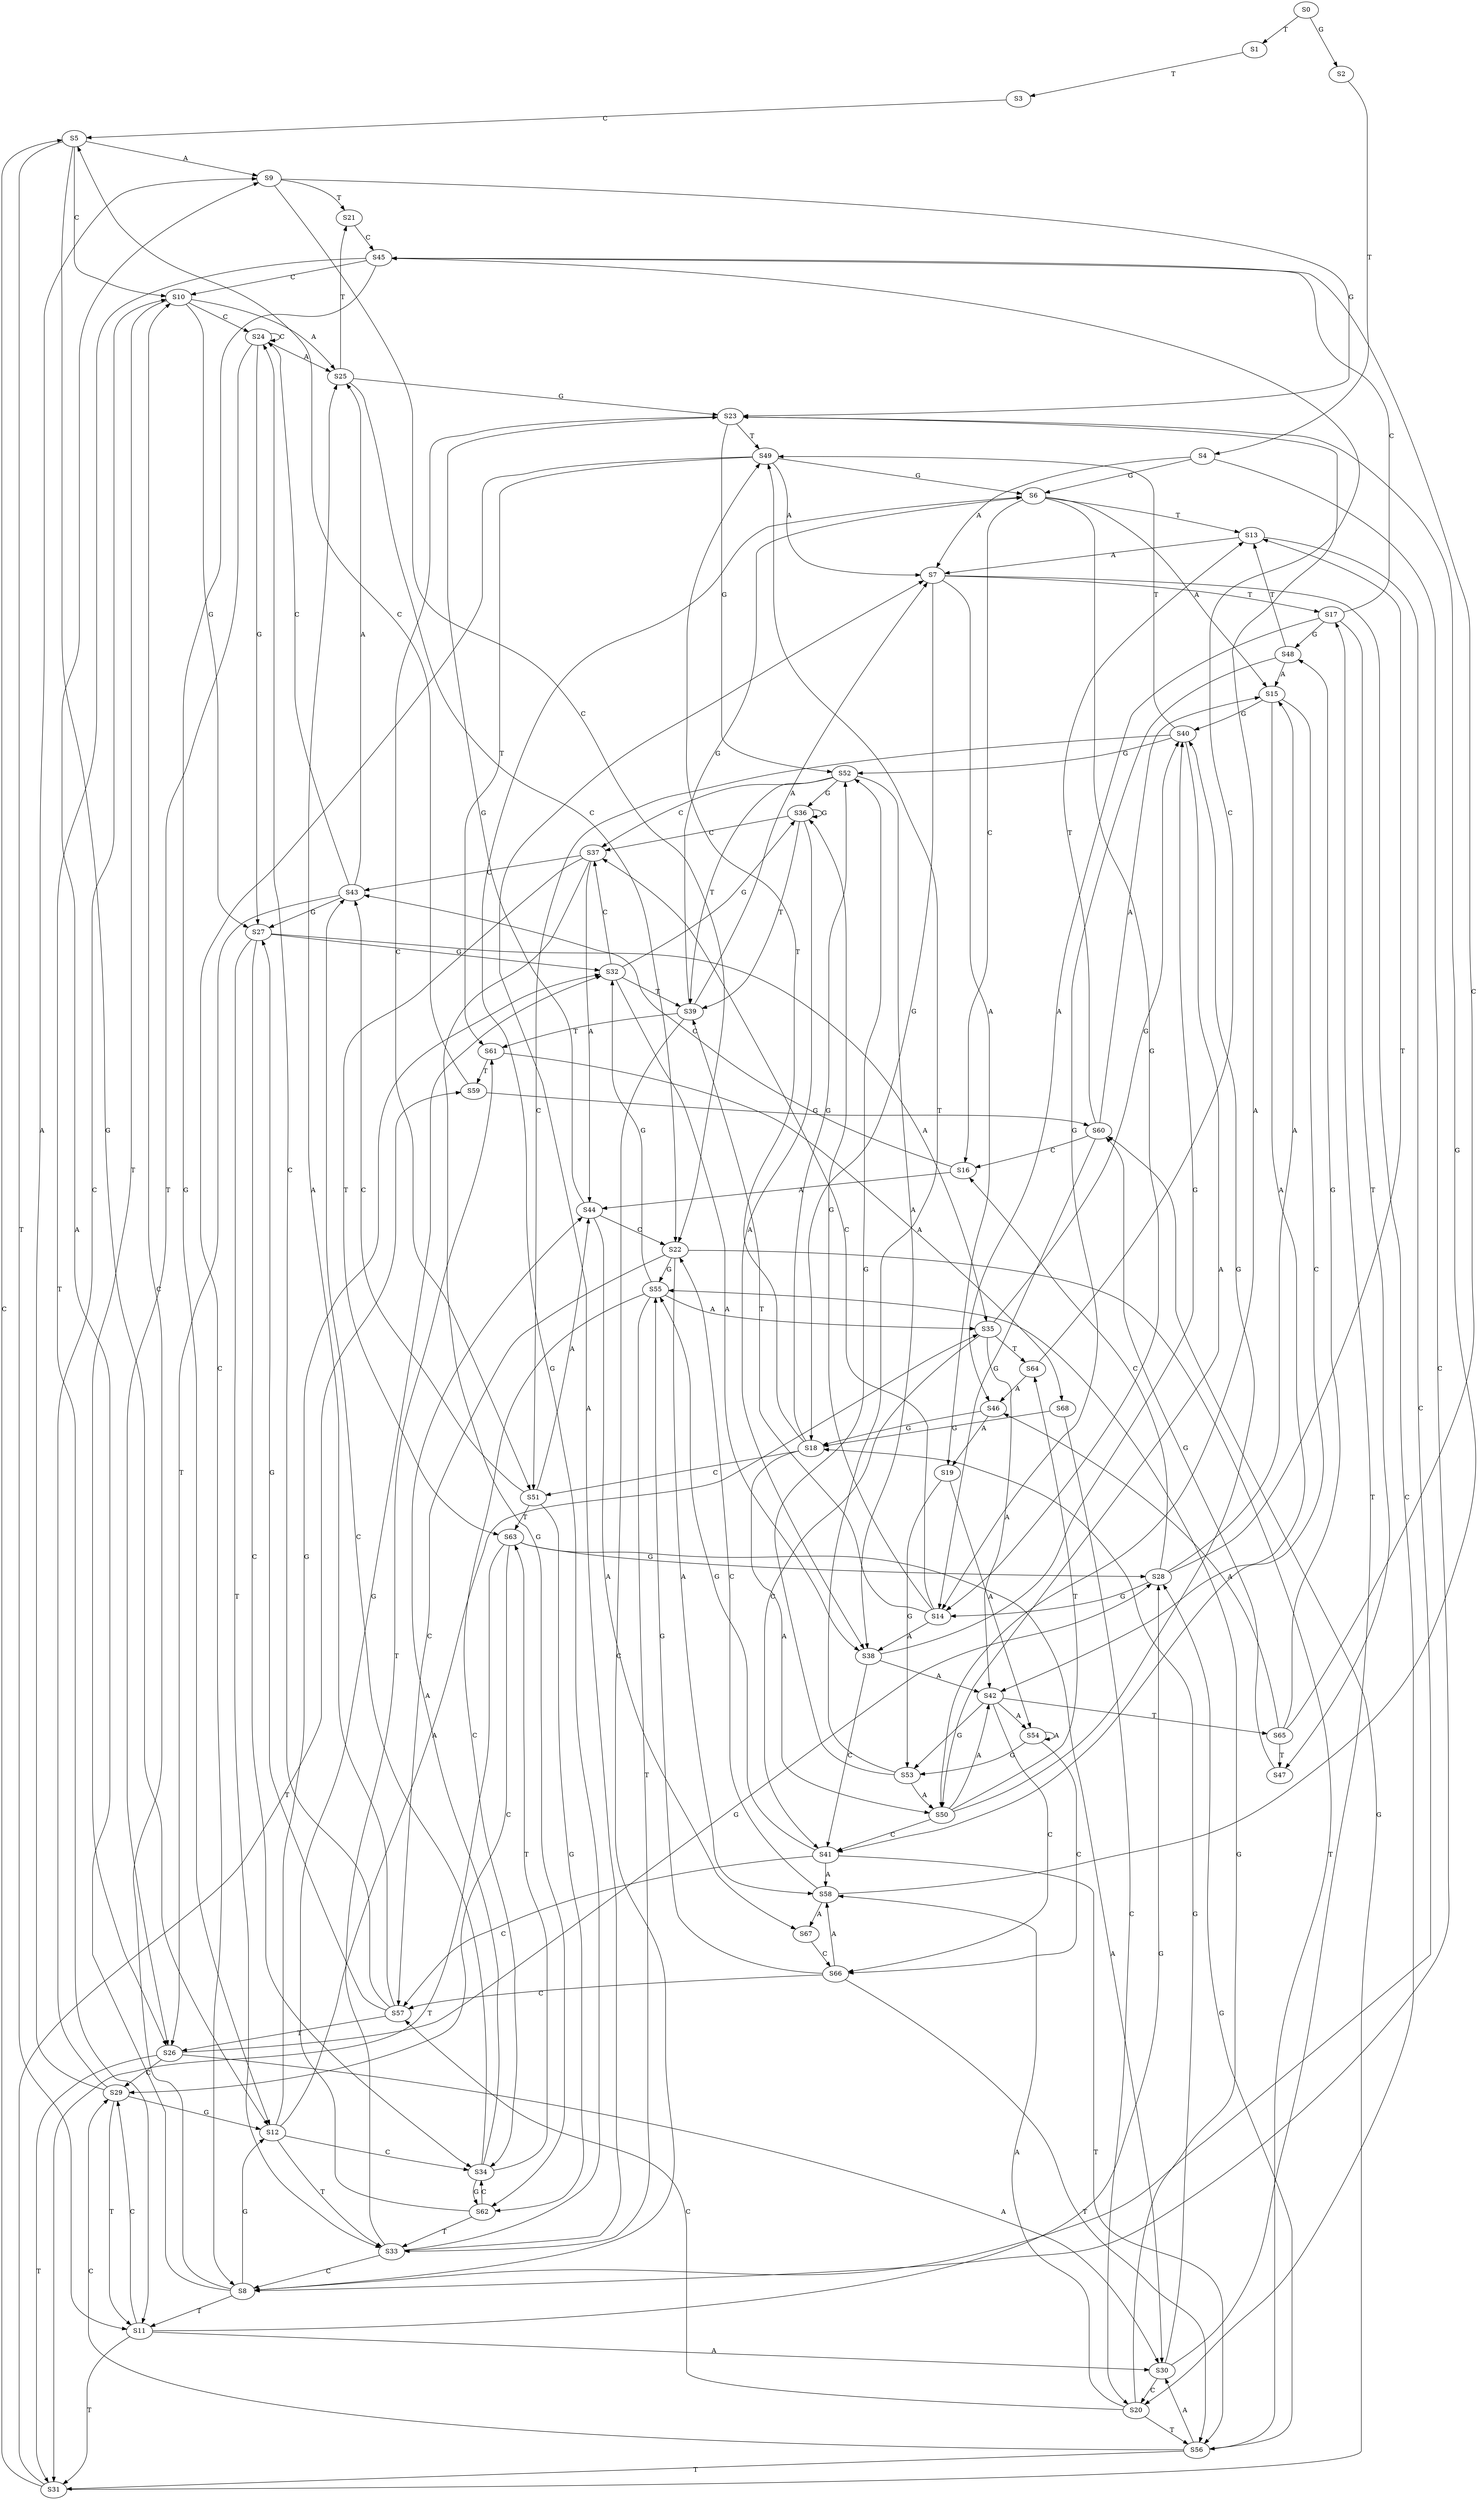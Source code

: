 strict digraph  {
	S0 -> S1 [ label = T ];
	S0 -> S2 [ label = G ];
	S1 -> S3 [ label = T ];
	S2 -> S4 [ label = T ];
	S3 -> S5 [ label = C ];
	S4 -> S6 [ label = G ];
	S4 -> S7 [ label = A ];
	S4 -> S8 [ label = C ];
	S5 -> S9 [ label = A ];
	S5 -> S10 [ label = C ];
	S5 -> S11 [ label = T ];
	S5 -> S12 [ label = G ];
	S6 -> S13 [ label = T ];
	S6 -> S14 [ label = G ];
	S6 -> S15 [ label = A ];
	S6 -> S16 [ label = C ];
	S7 -> S17 [ label = T ];
	S7 -> S18 [ label = G ];
	S7 -> S19 [ label = A ];
	S7 -> S20 [ label = C ];
	S8 -> S11 [ label = T ];
	S8 -> S12 [ label = G ];
	S8 -> S9 [ label = A ];
	S8 -> S10 [ label = C ];
	S9 -> S21 [ label = T ];
	S9 -> S22 [ label = C ];
	S9 -> S23 [ label = G ];
	S10 -> S24 [ label = C ];
	S10 -> S25 [ label = A ];
	S10 -> S26 [ label = T ];
	S10 -> S27 [ label = G ];
	S11 -> S28 [ label = G ];
	S11 -> S29 [ label = C ];
	S11 -> S30 [ label = A ];
	S11 -> S31 [ label = T ];
	S12 -> S32 [ label = G ];
	S12 -> S33 [ label = T ];
	S12 -> S34 [ label = C ];
	S12 -> S35 [ label = A ];
	S13 -> S8 [ label = C ];
	S13 -> S7 [ label = A ];
	S14 -> S36 [ label = G ];
	S14 -> S37 [ label = C ];
	S14 -> S38 [ label = A ];
	S14 -> S39 [ label = T ];
	S15 -> S40 [ label = G ];
	S15 -> S41 [ label = C ];
	S15 -> S42 [ label = A ];
	S16 -> S43 [ label = C ];
	S16 -> S44 [ label = A ];
	S17 -> S45 [ label = C ];
	S17 -> S46 [ label = A ];
	S17 -> S47 [ label = T ];
	S17 -> S48 [ label = G ];
	S18 -> S49 [ label = T ];
	S18 -> S50 [ label = A ];
	S18 -> S51 [ label = C ];
	S18 -> S52 [ label = G ];
	S19 -> S53 [ label = G ];
	S19 -> S54 [ label = A ];
	S20 -> S55 [ label = G ];
	S20 -> S56 [ label = T ];
	S20 -> S57 [ label = C ];
	S20 -> S58 [ label = A ];
	S21 -> S45 [ label = C ];
	S22 -> S56 [ label = T ];
	S22 -> S57 [ label = C ];
	S22 -> S58 [ label = A ];
	S22 -> S55 [ label = G ];
	S23 -> S52 [ label = G ];
	S23 -> S49 [ label = T ];
	S23 -> S50 [ label = A ];
	S23 -> S51 [ label = C ];
	S24 -> S27 [ label = G ];
	S24 -> S24 [ label = C ];
	S24 -> S25 [ label = A ];
	S24 -> S26 [ label = T ];
	S25 -> S23 [ label = G ];
	S25 -> S21 [ label = T ];
	S25 -> S22 [ label = C ];
	S26 -> S28 [ label = G ];
	S26 -> S30 [ label = A ];
	S26 -> S29 [ label = C ];
	S26 -> S31 [ label = T ];
	S27 -> S35 [ label = A ];
	S27 -> S32 [ label = G ];
	S27 -> S33 [ label = T ];
	S27 -> S34 [ label = C ];
	S28 -> S15 [ label = A ];
	S28 -> S16 [ label = C ];
	S28 -> S14 [ label = G ];
	S28 -> S13 [ label = T ];
	S29 -> S11 [ label = T ];
	S29 -> S12 [ label = G ];
	S29 -> S10 [ label = C ];
	S29 -> S9 [ label = A ];
	S30 -> S18 [ label = G ];
	S30 -> S17 [ label = T ];
	S30 -> S20 [ label = C ];
	S31 -> S5 [ label = C ];
	S31 -> S59 [ label = T ];
	S31 -> S60 [ label = G ];
	S32 -> S38 [ label = A ];
	S32 -> S36 [ label = G ];
	S32 -> S37 [ label = C ];
	S32 -> S39 [ label = T ];
	S33 -> S8 [ label = C ];
	S33 -> S7 [ label = A ];
	S33 -> S6 [ label = G ];
	S33 -> S61 [ label = T ];
	S34 -> S62 [ label = G ];
	S34 -> S63 [ label = T ];
	S34 -> S43 [ label = C ];
	S34 -> S44 [ label = A ];
	S35 -> S42 [ label = A ];
	S35 -> S41 [ label = C ];
	S35 -> S40 [ label = G ];
	S35 -> S64 [ label = T ];
	S36 -> S39 [ label = T ];
	S36 -> S37 [ label = C ];
	S36 -> S36 [ label = G ];
	S36 -> S38 [ label = A ];
	S37 -> S63 [ label = T ];
	S37 -> S43 [ label = C ];
	S37 -> S44 [ label = A ];
	S37 -> S62 [ label = G ];
	S38 -> S42 [ label = A ];
	S38 -> S41 [ label = C ];
	S38 -> S40 [ label = G ];
	S39 -> S7 [ label = A ];
	S39 -> S8 [ label = C ];
	S39 -> S6 [ label = G ];
	S39 -> S61 [ label = T ];
	S40 -> S49 [ label = T ];
	S40 -> S50 [ label = A ];
	S40 -> S52 [ label = G ];
	S40 -> S51 [ label = C ];
	S41 -> S56 [ label = T ];
	S41 -> S55 [ label = G ];
	S41 -> S57 [ label = C ];
	S41 -> S58 [ label = A ];
	S42 -> S65 [ label = T ];
	S42 -> S66 [ label = C ];
	S42 -> S54 [ label = A ];
	S42 -> S53 [ label = G ];
	S43 -> S27 [ label = G ];
	S43 -> S25 [ label = A ];
	S43 -> S26 [ label = T ];
	S43 -> S24 [ label = C ];
	S44 -> S23 [ label = G ];
	S44 -> S22 [ label = C ];
	S44 -> S67 [ label = A ];
	S45 -> S10 [ label = C ];
	S45 -> S12 [ label = G ];
	S45 -> S11 [ label = T ];
	S46 -> S18 [ label = G ];
	S46 -> S19 [ label = A ];
	S47 -> S60 [ label = G ];
	S48 -> S14 [ label = G ];
	S48 -> S15 [ label = A ];
	S48 -> S13 [ label = T ];
	S49 -> S7 [ label = A ];
	S49 -> S8 [ label = C ];
	S49 -> S6 [ label = G ];
	S49 -> S61 [ label = T ];
	S50 -> S42 [ label = A ];
	S50 -> S41 [ label = C ];
	S50 -> S64 [ label = T ];
	S50 -> S40 [ label = G ];
	S51 -> S43 [ label = C ];
	S51 -> S44 [ label = A ];
	S51 -> S63 [ label = T ];
	S51 -> S62 [ label = G ];
	S52 -> S38 [ label = A ];
	S52 -> S36 [ label = G ];
	S52 -> S39 [ label = T ];
	S52 -> S37 [ label = C ];
	S53 -> S49 [ label = T ];
	S53 -> S50 [ label = A ];
	S53 -> S52 [ label = G ];
	S54 -> S53 [ label = G ];
	S54 -> S66 [ label = C ];
	S54 -> S54 [ label = A ];
	S55 -> S32 [ label = G ];
	S55 -> S35 [ label = A ];
	S55 -> S33 [ label = T ];
	S55 -> S34 [ label = C ];
	S56 -> S30 [ label = A ];
	S56 -> S29 [ label = C ];
	S56 -> S31 [ label = T ];
	S56 -> S28 [ label = G ];
	S57 -> S24 [ label = C ];
	S57 -> S25 [ label = A ];
	S57 -> S26 [ label = T ];
	S57 -> S27 [ label = G ];
	S58 -> S23 [ label = G ];
	S58 -> S22 [ label = C ];
	S58 -> S67 [ label = A ];
	S59 -> S60 [ label = G ];
	S59 -> S5 [ label = C ];
	S60 -> S14 [ label = G ];
	S60 -> S16 [ label = C ];
	S60 -> S13 [ label = T ];
	S60 -> S15 [ label = A ];
	S61 -> S68 [ label = A ];
	S61 -> S59 [ label = T ];
	S62 -> S32 [ label = G ];
	S62 -> S34 [ label = C ];
	S62 -> S33 [ label = T ];
	S63 -> S30 [ label = A ];
	S63 -> S29 [ label = C ];
	S63 -> S31 [ label = T ];
	S63 -> S28 [ label = G ];
	S64 -> S46 [ label = A ];
	S64 -> S45 [ label = C ];
	S65 -> S46 [ label = A ];
	S65 -> S45 [ label = C ];
	S65 -> S48 [ label = G ];
	S65 -> S47 [ label = T ];
	S66 -> S58 [ label = A ];
	S66 -> S57 [ label = C ];
	S66 -> S55 [ label = G ];
	S66 -> S56 [ label = T ];
	S67 -> S66 [ label = C ];
	S68 -> S20 [ label = C ];
	S68 -> S18 [ label = G ];
}
